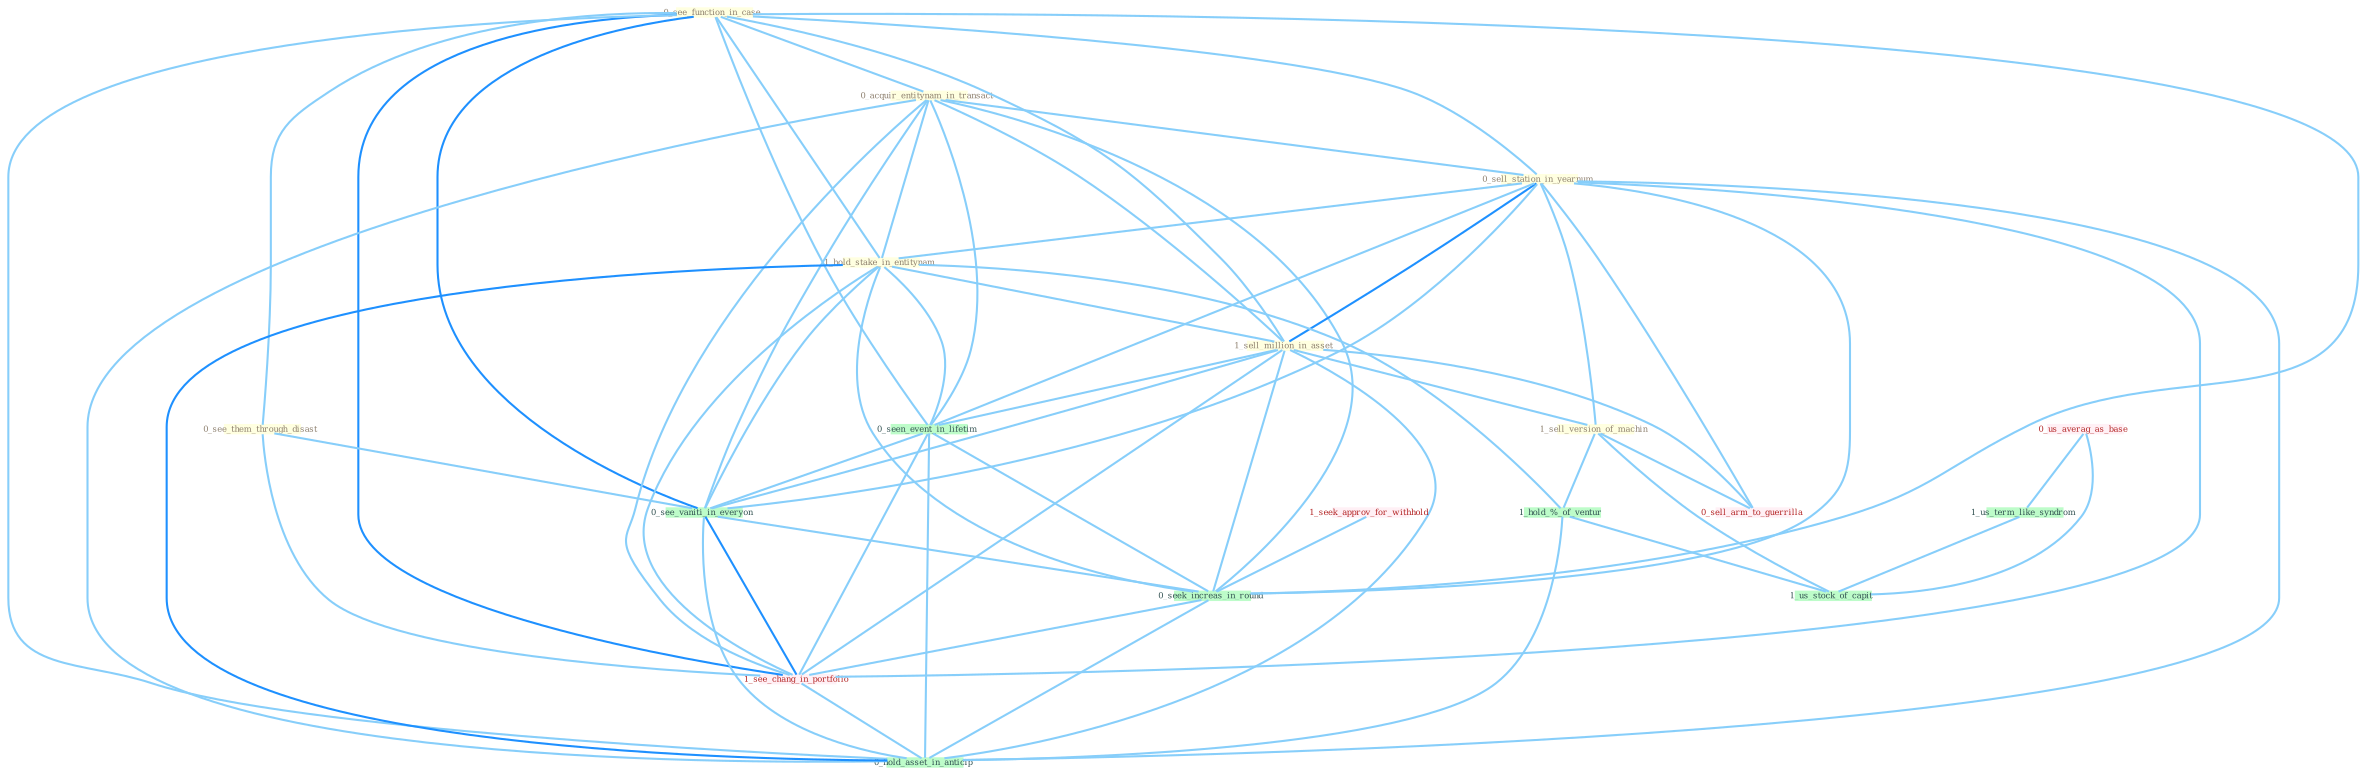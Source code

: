 Graph G{ 
    node
    [shape=polygon,style=filled,width=.5,height=.06,color="#BDFCC9",fixedsize=true,fontsize=4,
    fontcolor="#2f4f4f"];
    {node
    [color="#ffffe0", fontcolor="#8b7d6b"] "0_see_function_in_case " "0_see_them_through_disast " "0_acquir_entitynam_in_transact " "0_sell_station_in_yearnum " "1_hold_stake_in_entitynam " "1_sell_million_in_asset " "1_sell_version_of_machin "}
{node [color="#fff0f5", fontcolor="#b22222"] "0_us_averag_as_base " "1_seek_approv_for_withhold " "0_sell_arm_to_guerrilla " "1_see_chang_in_portfolio "}
edge [color="#B0E2FF"];

	"0_see_function_in_case " -- "0_see_them_through_disast " [w="1", color="#87cefa" ];
	"0_see_function_in_case " -- "0_acquir_entitynam_in_transact " [w="1", color="#87cefa" ];
	"0_see_function_in_case " -- "0_sell_station_in_yearnum " [w="1", color="#87cefa" ];
	"0_see_function_in_case " -- "1_hold_stake_in_entitynam " [w="1", color="#87cefa" ];
	"0_see_function_in_case " -- "1_sell_million_in_asset " [w="1", color="#87cefa" ];
	"0_see_function_in_case " -- "0_seen_event_in_lifetim " [w="1", color="#87cefa" ];
	"0_see_function_in_case " -- "0_see_vaniti_in_everyon " [w="2", color="#1e90ff" , len=0.8];
	"0_see_function_in_case " -- "0_seek_increas_in_round " [w="1", color="#87cefa" ];
	"0_see_function_in_case " -- "1_see_chang_in_portfolio " [w="2", color="#1e90ff" , len=0.8];
	"0_see_function_in_case " -- "0_hold_asset_in_anticip " [w="1", color="#87cefa" ];
	"0_see_them_through_disast " -- "0_see_vaniti_in_everyon " [w="1", color="#87cefa" ];
	"0_see_them_through_disast " -- "1_see_chang_in_portfolio " [w="1", color="#87cefa" ];
	"0_acquir_entitynam_in_transact " -- "0_sell_station_in_yearnum " [w="1", color="#87cefa" ];
	"0_acquir_entitynam_in_transact " -- "1_hold_stake_in_entitynam " [w="1", color="#87cefa" ];
	"0_acquir_entitynam_in_transact " -- "1_sell_million_in_asset " [w="1", color="#87cefa" ];
	"0_acquir_entitynam_in_transact " -- "0_seen_event_in_lifetim " [w="1", color="#87cefa" ];
	"0_acquir_entitynam_in_transact " -- "0_see_vaniti_in_everyon " [w="1", color="#87cefa" ];
	"0_acquir_entitynam_in_transact " -- "0_seek_increas_in_round " [w="1", color="#87cefa" ];
	"0_acquir_entitynam_in_transact " -- "1_see_chang_in_portfolio " [w="1", color="#87cefa" ];
	"0_acquir_entitynam_in_transact " -- "0_hold_asset_in_anticip " [w="1", color="#87cefa" ];
	"0_sell_station_in_yearnum " -- "1_hold_stake_in_entitynam " [w="1", color="#87cefa" ];
	"0_sell_station_in_yearnum " -- "1_sell_million_in_asset " [w="2", color="#1e90ff" , len=0.8];
	"0_sell_station_in_yearnum " -- "1_sell_version_of_machin " [w="1", color="#87cefa" ];
	"0_sell_station_in_yearnum " -- "0_seen_event_in_lifetim " [w="1", color="#87cefa" ];
	"0_sell_station_in_yearnum " -- "0_see_vaniti_in_everyon " [w="1", color="#87cefa" ];
	"0_sell_station_in_yearnum " -- "0_sell_arm_to_guerrilla " [w="1", color="#87cefa" ];
	"0_sell_station_in_yearnum " -- "0_seek_increas_in_round " [w="1", color="#87cefa" ];
	"0_sell_station_in_yearnum " -- "1_see_chang_in_portfolio " [w="1", color="#87cefa" ];
	"0_sell_station_in_yearnum " -- "0_hold_asset_in_anticip " [w="1", color="#87cefa" ];
	"1_hold_stake_in_entitynam " -- "1_sell_million_in_asset " [w="1", color="#87cefa" ];
	"1_hold_stake_in_entitynam " -- "0_seen_event_in_lifetim " [w="1", color="#87cefa" ];
	"1_hold_stake_in_entitynam " -- "1_hold_%_of_ventur " [w="1", color="#87cefa" ];
	"1_hold_stake_in_entitynam " -- "0_see_vaniti_in_everyon " [w="1", color="#87cefa" ];
	"1_hold_stake_in_entitynam " -- "0_seek_increas_in_round " [w="1", color="#87cefa" ];
	"1_hold_stake_in_entitynam " -- "1_see_chang_in_portfolio " [w="1", color="#87cefa" ];
	"1_hold_stake_in_entitynam " -- "0_hold_asset_in_anticip " [w="2", color="#1e90ff" , len=0.8];
	"1_sell_million_in_asset " -- "1_sell_version_of_machin " [w="1", color="#87cefa" ];
	"1_sell_million_in_asset " -- "0_seen_event_in_lifetim " [w="1", color="#87cefa" ];
	"1_sell_million_in_asset " -- "0_see_vaniti_in_everyon " [w="1", color="#87cefa" ];
	"1_sell_million_in_asset " -- "0_sell_arm_to_guerrilla " [w="1", color="#87cefa" ];
	"1_sell_million_in_asset " -- "0_seek_increas_in_round " [w="1", color="#87cefa" ];
	"1_sell_million_in_asset " -- "1_see_chang_in_portfolio " [w="1", color="#87cefa" ];
	"1_sell_million_in_asset " -- "0_hold_asset_in_anticip " [w="1", color="#87cefa" ];
	"1_sell_version_of_machin " -- "1_hold_%_of_ventur " [w="1", color="#87cefa" ];
	"1_sell_version_of_machin " -- "0_sell_arm_to_guerrilla " [w="1", color="#87cefa" ];
	"1_sell_version_of_machin " -- "1_us_stock_of_capit " [w="1", color="#87cefa" ];
	"0_seen_event_in_lifetim " -- "0_see_vaniti_in_everyon " [w="1", color="#87cefa" ];
	"0_seen_event_in_lifetim " -- "0_seek_increas_in_round " [w="1", color="#87cefa" ];
	"0_seen_event_in_lifetim " -- "1_see_chang_in_portfolio " [w="1", color="#87cefa" ];
	"0_seen_event_in_lifetim " -- "0_hold_asset_in_anticip " [w="1", color="#87cefa" ];
	"0_us_averag_as_base " -- "1_us_term_like_syndrom " [w="1", color="#87cefa" ];
	"0_us_averag_as_base " -- "1_us_stock_of_capit " [w="1", color="#87cefa" ];
	"1_us_term_like_syndrom " -- "1_us_stock_of_capit " [w="1", color="#87cefa" ];
	"1_seek_approv_for_withhold " -- "0_seek_increas_in_round " [w="1", color="#87cefa" ];
	"1_hold_%_of_ventur " -- "1_us_stock_of_capit " [w="1", color="#87cefa" ];
	"1_hold_%_of_ventur " -- "0_hold_asset_in_anticip " [w="1", color="#87cefa" ];
	"0_see_vaniti_in_everyon " -- "0_seek_increas_in_round " [w="1", color="#87cefa" ];
	"0_see_vaniti_in_everyon " -- "1_see_chang_in_portfolio " [w="2", color="#1e90ff" , len=0.8];
	"0_see_vaniti_in_everyon " -- "0_hold_asset_in_anticip " [w="1", color="#87cefa" ];
	"0_seek_increas_in_round " -- "1_see_chang_in_portfolio " [w="1", color="#87cefa" ];
	"0_seek_increas_in_round " -- "0_hold_asset_in_anticip " [w="1", color="#87cefa" ];
	"1_see_chang_in_portfolio " -- "0_hold_asset_in_anticip " [w="1", color="#87cefa" ];
}
